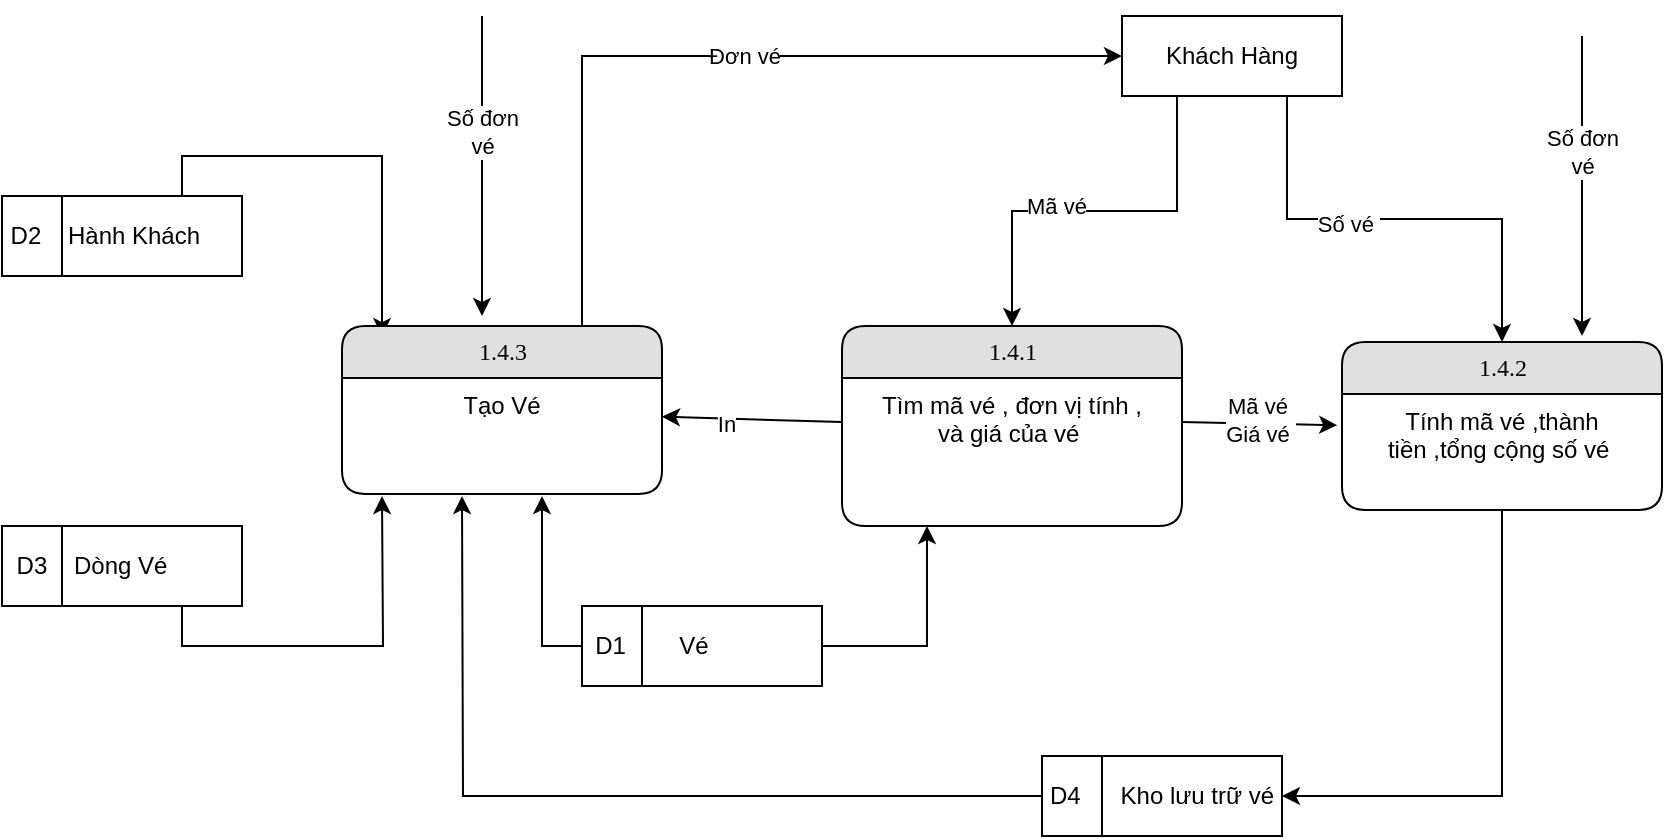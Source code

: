 <mxfile version="13.9.9" type="device"><diagram name="Page-1" id="b520641d-4fe3-3701-9064-5fc419738815"><mxGraphModel dx="1024" dy="592" grid="1" gridSize="10" guides="1" tooltips="1" connect="1" arrows="1" fold="1" page="1" pageScale="1" pageWidth="1100" pageHeight="850" background="#ffffff" math="0" shadow="0"><root><mxCell id="0"/><mxCell id="1" parent="0"/><mxCell id="21ea969265ad0168-22" value="1.4.1" style="swimlane;html=1;fontStyle=0;childLayout=stackLayout;horizontal=1;startSize=26;fillColor=#e0e0e0;horizontalStack=0;resizeParent=1;resizeLast=0;collapsible=1;marginBottom=0;swimlaneFillColor=#ffffff;align=center;rounded=1;shadow=0;comic=0;labelBackgroundColor=none;strokeWidth=1;fontFamily=Verdana;fontSize=12" parent="1" vertex="1"><mxGeometry x="450" y="425" width="170" height="100" as="geometry"/></mxCell><mxCell id="21ea969265ad0168-23" value="Tìm mã vé , đơn vị tính ,&lt;br&gt;và giá của vé&amp;nbsp;" style="text;html=1;strokeColor=none;fillColor=none;spacingLeft=4;spacingRight=4;whiteSpace=wrap;overflow=hidden;rotatable=0;points=[[0,0.5],[1,0.5]];portConstraint=eastwest;align=center;" parent="21ea969265ad0168-22" vertex="1"><mxGeometry y="26" width="170" height="44" as="geometry"/></mxCell><mxCell id="f5ZfEDJOS14hAGJ32nGw-16" style="edgeStyle=orthogonalEdgeStyle;rounded=0;orthogonalLoop=1;jettySize=auto;html=1;exitX=0.25;exitY=1;exitDx=0;exitDy=0;" edge="1" parent="1" source="f5ZfEDJOS14hAGJ32nGw-1" target="21ea969265ad0168-22"><mxGeometry relative="1" as="geometry"/></mxCell><mxCell id="f5ZfEDJOS14hAGJ32nGw-19" value="Mã vé" style="edgeLabel;html=1;align=center;verticalAlign=middle;resizable=0;points=[];" vertex="1" connectable="0" parent="f5ZfEDJOS14hAGJ32nGw-16"><mxGeometry x="0.201" y="-3" relative="1" as="geometry"><mxPoint as="offset"/></mxGeometry></mxCell><mxCell id="f5ZfEDJOS14hAGJ32nGw-17" style="edgeStyle=orthogonalEdgeStyle;rounded=0;orthogonalLoop=1;jettySize=auto;html=1;exitX=0.75;exitY=1;exitDx=0;exitDy=0;" edge="1" parent="1" source="f5ZfEDJOS14hAGJ32nGw-1" target="f5ZfEDJOS14hAGJ32nGw-10"><mxGeometry relative="1" as="geometry"/></mxCell><mxCell id="f5ZfEDJOS14hAGJ32nGw-18" value="Số vé&amp;nbsp;" style="edgeLabel;html=1;align=center;verticalAlign=middle;resizable=0;points=[];" vertex="1" connectable="0" parent="f5ZfEDJOS14hAGJ32nGw-17"><mxGeometry x="-0.207" y="-2" relative="1" as="geometry"><mxPoint as="offset"/></mxGeometry></mxCell><mxCell id="f5ZfEDJOS14hAGJ32nGw-1" value="Khách Hàng" style="rounded=0;whiteSpace=wrap;html=1;" vertex="1" parent="1"><mxGeometry x="590" y="270" width="110" height="40" as="geometry"/></mxCell><mxCell id="f5ZfEDJOS14hAGJ32nGw-12" style="edgeStyle=orthogonalEdgeStyle;rounded=0;orthogonalLoop=1;jettySize=auto;html=1;exitX=0.75;exitY=0;exitDx=0;exitDy=0;entryX=0.125;entryY=0.06;entryDx=0;entryDy=0;entryPerimeter=0;" edge="1" parent="1" source="f5ZfEDJOS14hAGJ32nGw-3" target="f5ZfEDJOS14hAGJ32nGw-8"><mxGeometry relative="1" as="geometry"/></mxCell><mxCell id="f5ZfEDJOS14hAGJ32nGw-3" value="D2&amp;nbsp; &amp;nbsp; Hành Khách&amp;nbsp; &amp;nbsp; &amp;nbsp;" style="shape=internalStorage;whiteSpace=wrap;html=1;backgroundOutline=1;dx=30;dy=0;" vertex="1" parent="1"><mxGeometry x="30" y="360" width="120" height="40" as="geometry"/></mxCell><mxCell id="f5ZfEDJOS14hAGJ32nGw-13" style="edgeStyle=orthogonalEdgeStyle;rounded=0;orthogonalLoop=1;jettySize=auto;html=1;exitX=0.75;exitY=1;exitDx=0;exitDy=0;" edge="1" parent="1" source="f5ZfEDJOS14hAGJ32nGw-4"><mxGeometry relative="1" as="geometry"><mxPoint x="220" y="510" as="targetPoint"/></mxGeometry></mxCell><mxCell id="f5ZfEDJOS14hAGJ32nGw-4" value="D3&amp;nbsp; &amp;nbsp; Dòng Vé&amp;nbsp; &amp;nbsp; &amp;nbsp; &amp;nbsp; &amp;nbsp;" style="shape=internalStorage;whiteSpace=wrap;html=1;backgroundOutline=1;dx=30;dy=0;" vertex="1" parent="1"><mxGeometry x="30" y="525" width="120" height="40" as="geometry"/></mxCell><mxCell id="f5ZfEDJOS14hAGJ32nGw-24" style="edgeStyle=orthogonalEdgeStyle;rounded=0;orthogonalLoop=1;jettySize=auto;html=1;exitX=0;exitY=0.5;exitDx=0;exitDy=0;" edge="1" parent="1" source="f5ZfEDJOS14hAGJ32nGw-6"><mxGeometry relative="1" as="geometry"><mxPoint x="260" y="510" as="targetPoint"/></mxGeometry></mxCell><mxCell id="f5ZfEDJOS14hAGJ32nGw-6" value="D4&amp;nbsp; &amp;nbsp; &amp;nbsp; Kho lưu trữ vé" style="shape=internalStorage;whiteSpace=wrap;html=1;backgroundOutline=1;dx=30;dy=0;" vertex="1" parent="1"><mxGeometry x="550" y="640" width="120" height="40" as="geometry"/></mxCell><mxCell id="f5ZfEDJOS14hAGJ32nGw-22" style="edgeStyle=orthogonalEdgeStyle;rounded=0;orthogonalLoop=1;jettySize=auto;html=1;exitX=0;exitY=0.5;exitDx=0;exitDy=0;" edge="1" parent="1" source="f5ZfEDJOS14hAGJ32nGw-7"><mxGeometry relative="1" as="geometry"><mxPoint x="300" y="510" as="targetPoint"/></mxGeometry></mxCell><mxCell id="f5ZfEDJOS14hAGJ32nGw-23" style="edgeStyle=orthogonalEdgeStyle;rounded=0;orthogonalLoop=1;jettySize=auto;html=1;exitX=1;exitY=0.5;exitDx=0;exitDy=0;entryX=0.25;entryY=1;entryDx=0;entryDy=0;" edge="1" parent="1" source="f5ZfEDJOS14hAGJ32nGw-7" target="21ea969265ad0168-22"><mxGeometry relative="1" as="geometry"/></mxCell><mxCell id="f5ZfEDJOS14hAGJ32nGw-7" value="D1&amp;nbsp; &amp;nbsp; &amp;nbsp; &amp;nbsp; Vé&amp;nbsp; &amp;nbsp; &amp;nbsp; &amp;nbsp; &amp;nbsp; &amp;nbsp; &amp;nbsp; &amp;nbsp;" style="shape=internalStorage;whiteSpace=wrap;html=1;backgroundOutline=1;dx=30;dy=0;" vertex="1" parent="1"><mxGeometry x="320" y="565" width="120" height="40" as="geometry"/></mxCell><mxCell id="f5ZfEDJOS14hAGJ32nGw-14" style="edgeStyle=orthogonalEdgeStyle;rounded=0;orthogonalLoop=1;jettySize=auto;html=1;exitX=0.75;exitY=0;exitDx=0;exitDy=0;entryX=0;entryY=0.5;entryDx=0;entryDy=0;" edge="1" parent="1" source="f5ZfEDJOS14hAGJ32nGw-8" target="f5ZfEDJOS14hAGJ32nGw-1"><mxGeometry relative="1" as="geometry"/></mxCell><mxCell id="f5ZfEDJOS14hAGJ32nGw-15" value="Đơn vé" style="edgeLabel;html=1;align=center;verticalAlign=middle;resizable=0;points=[];" vertex="1" connectable="0" parent="f5ZfEDJOS14hAGJ32nGw-14"><mxGeometry x="0.063" relative="1" as="geometry"><mxPoint as="offset"/></mxGeometry></mxCell><mxCell id="f5ZfEDJOS14hAGJ32nGw-8" value="1.4.3" style="swimlane;html=1;fontStyle=0;childLayout=stackLayout;horizontal=1;startSize=26;fillColor=#e0e0e0;horizontalStack=0;resizeParent=1;resizeLast=0;collapsible=1;marginBottom=0;swimlaneFillColor=#ffffff;align=center;rounded=1;shadow=0;comic=0;labelBackgroundColor=none;strokeWidth=1;fontFamily=Verdana;fontSize=12" vertex="1" parent="1"><mxGeometry x="200" y="425" width="160" height="84" as="geometry"/></mxCell><mxCell id="f5ZfEDJOS14hAGJ32nGw-9" value="Tạo Vé" style="text;html=1;strokeColor=none;fillColor=none;spacingLeft=4;spacingRight=4;whiteSpace=wrap;overflow=hidden;rotatable=0;points=[[0,0.5],[1,0.5]];portConstraint=eastwest;align=center;" vertex="1" parent="f5ZfEDJOS14hAGJ32nGw-8"><mxGeometry y="26" width="160" height="34" as="geometry"/></mxCell><mxCell id="f5ZfEDJOS14hAGJ32nGw-25" style="edgeStyle=orthogonalEdgeStyle;rounded=0;orthogonalLoop=1;jettySize=auto;html=1;exitX=0.5;exitY=1;exitDx=0;exitDy=0;entryX=1;entryY=0.5;entryDx=0;entryDy=0;" edge="1" parent="1" source="f5ZfEDJOS14hAGJ32nGw-10" target="f5ZfEDJOS14hAGJ32nGw-6"><mxGeometry relative="1" as="geometry"/></mxCell><mxCell id="f5ZfEDJOS14hAGJ32nGw-10" value="1.4.2" style="swimlane;html=1;fontStyle=0;childLayout=stackLayout;horizontal=1;startSize=26;fillColor=#e0e0e0;horizontalStack=0;resizeParent=1;resizeLast=0;collapsible=1;marginBottom=0;swimlaneFillColor=#ffffff;align=center;rounded=1;shadow=0;comic=0;labelBackgroundColor=none;strokeWidth=1;fontFamily=Verdana;fontSize=12" vertex="1" parent="1"><mxGeometry x="700" y="433" width="160" height="84" as="geometry"/></mxCell><mxCell id="f5ZfEDJOS14hAGJ32nGw-11" value="Tính mã vé ,thành &lt;br&gt;tiền ,tổng cộng số vé&amp;nbsp;" style="text;html=1;strokeColor=none;fillColor=none;spacingLeft=4;spacingRight=4;whiteSpace=wrap;overflow=hidden;rotatable=0;points=[[0,0.5],[1,0.5]];portConstraint=eastwest;align=center;" vertex="1" parent="f5ZfEDJOS14hAGJ32nGw-10"><mxGeometry y="26" width="160" height="44" as="geometry"/></mxCell><mxCell id="f5ZfEDJOS14hAGJ32nGw-20" value="" style="endArrow=classic;html=1;" edge="1" parent="1"><mxGeometry width="50" height="50" relative="1" as="geometry"><mxPoint x="820" y="280" as="sourcePoint"/><mxPoint x="820" y="430" as="targetPoint"/></mxGeometry></mxCell><mxCell id="f5ZfEDJOS14hAGJ32nGw-21" value="Số đơn&lt;br&gt;vé" style="edgeLabel;html=1;align=center;verticalAlign=middle;resizable=0;points=[];" vertex="1" connectable="0" parent="f5ZfEDJOS14hAGJ32nGw-20"><mxGeometry x="-0.229" relative="1" as="geometry"><mxPoint as="offset"/></mxGeometry></mxCell><mxCell id="f5ZfEDJOS14hAGJ32nGw-26" style="rounded=0;orthogonalLoop=1;jettySize=auto;html=1;exitX=1;exitY=0.5;exitDx=0;exitDy=0;entryX=-0.015;entryY=0.355;entryDx=0;entryDy=0;entryPerimeter=0;" edge="1" parent="1" source="21ea969265ad0168-23" target="f5ZfEDJOS14hAGJ32nGw-11"><mxGeometry relative="1" as="geometry"/></mxCell><mxCell id="f5ZfEDJOS14hAGJ32nGw-30" value="Mã vé&amp;nbsp;&lt;br&gt;Giá vé&amp;nbsp;" style="edgeLabel;html=1;align=center;verticalAlign=middle;resizable=0;points=[];" vertex="1" connectable="0" parent="f5ZfEDJOS14hAGJ32nGw-26"><mxGeometry x="-0.398" y="2" relative="1" as="geometry"><mxPoint x="15" as="offset"/></mxGeometry></mxCell><mxCell id="f5ZfEDJOS14hAGJ32nGw-27" style="edgeStyle=none;rounded=0;orthogonalLoop=1;jettySize=auto;html=1;exitX=0;exitY=0.5;exitDx=0;exitDy=0;" edge="1" parent="1" source="21ea969265ad0168-23" target="f5ZfEDJOS14hAGJ32nGw-9"><mxGeometry relative="1" as="geometry"/></mxCell><mxCell id="f5ZfEDJOS14hAGJ32nGw-31" value="In" style="edgeLabel;html=1;align=center;verticalAlign=middle;resizable=0;points=[];" vertex="1" connectable="0" parent="f5ZfEDJOS14hAGJ32nGw-27"><mxGeometry x="0.301" y="2" relative="1" as="geometry"><mxPoint as="offset"/></mxGeometry></mxCell><mxCell id="f5ZfEDJOS14hAGJ32nGw-28" value="" style="endArrow=classic;html=1;" edge="1" parent="1"><mxGeometry width="50" height="50" relative="1" as="geometry"><mxPoint x="270" y="270" as="sourcePoint"/><mxPoint x="270" y="420" as="targetPoint"/></mxGeometry></mxCell><mxCell id="f5ZfEDJOS14hAGJ32nGw-29" value="Số đơn&lt;br&gt;vé" style="edgeLabel;html=1;align=center;verticalAlign=middle;resizable=0;points=[];" vertex="1" connectable="0" parent="f5ZfEDJOS14hAGJ32nGw-28"><mxGeometry x="-0.229" relative="1" as="geometry"><mxPoint as="offset"/></mxGeometry></mxCell></root></mxGraphModel></diagram></mxfile>
